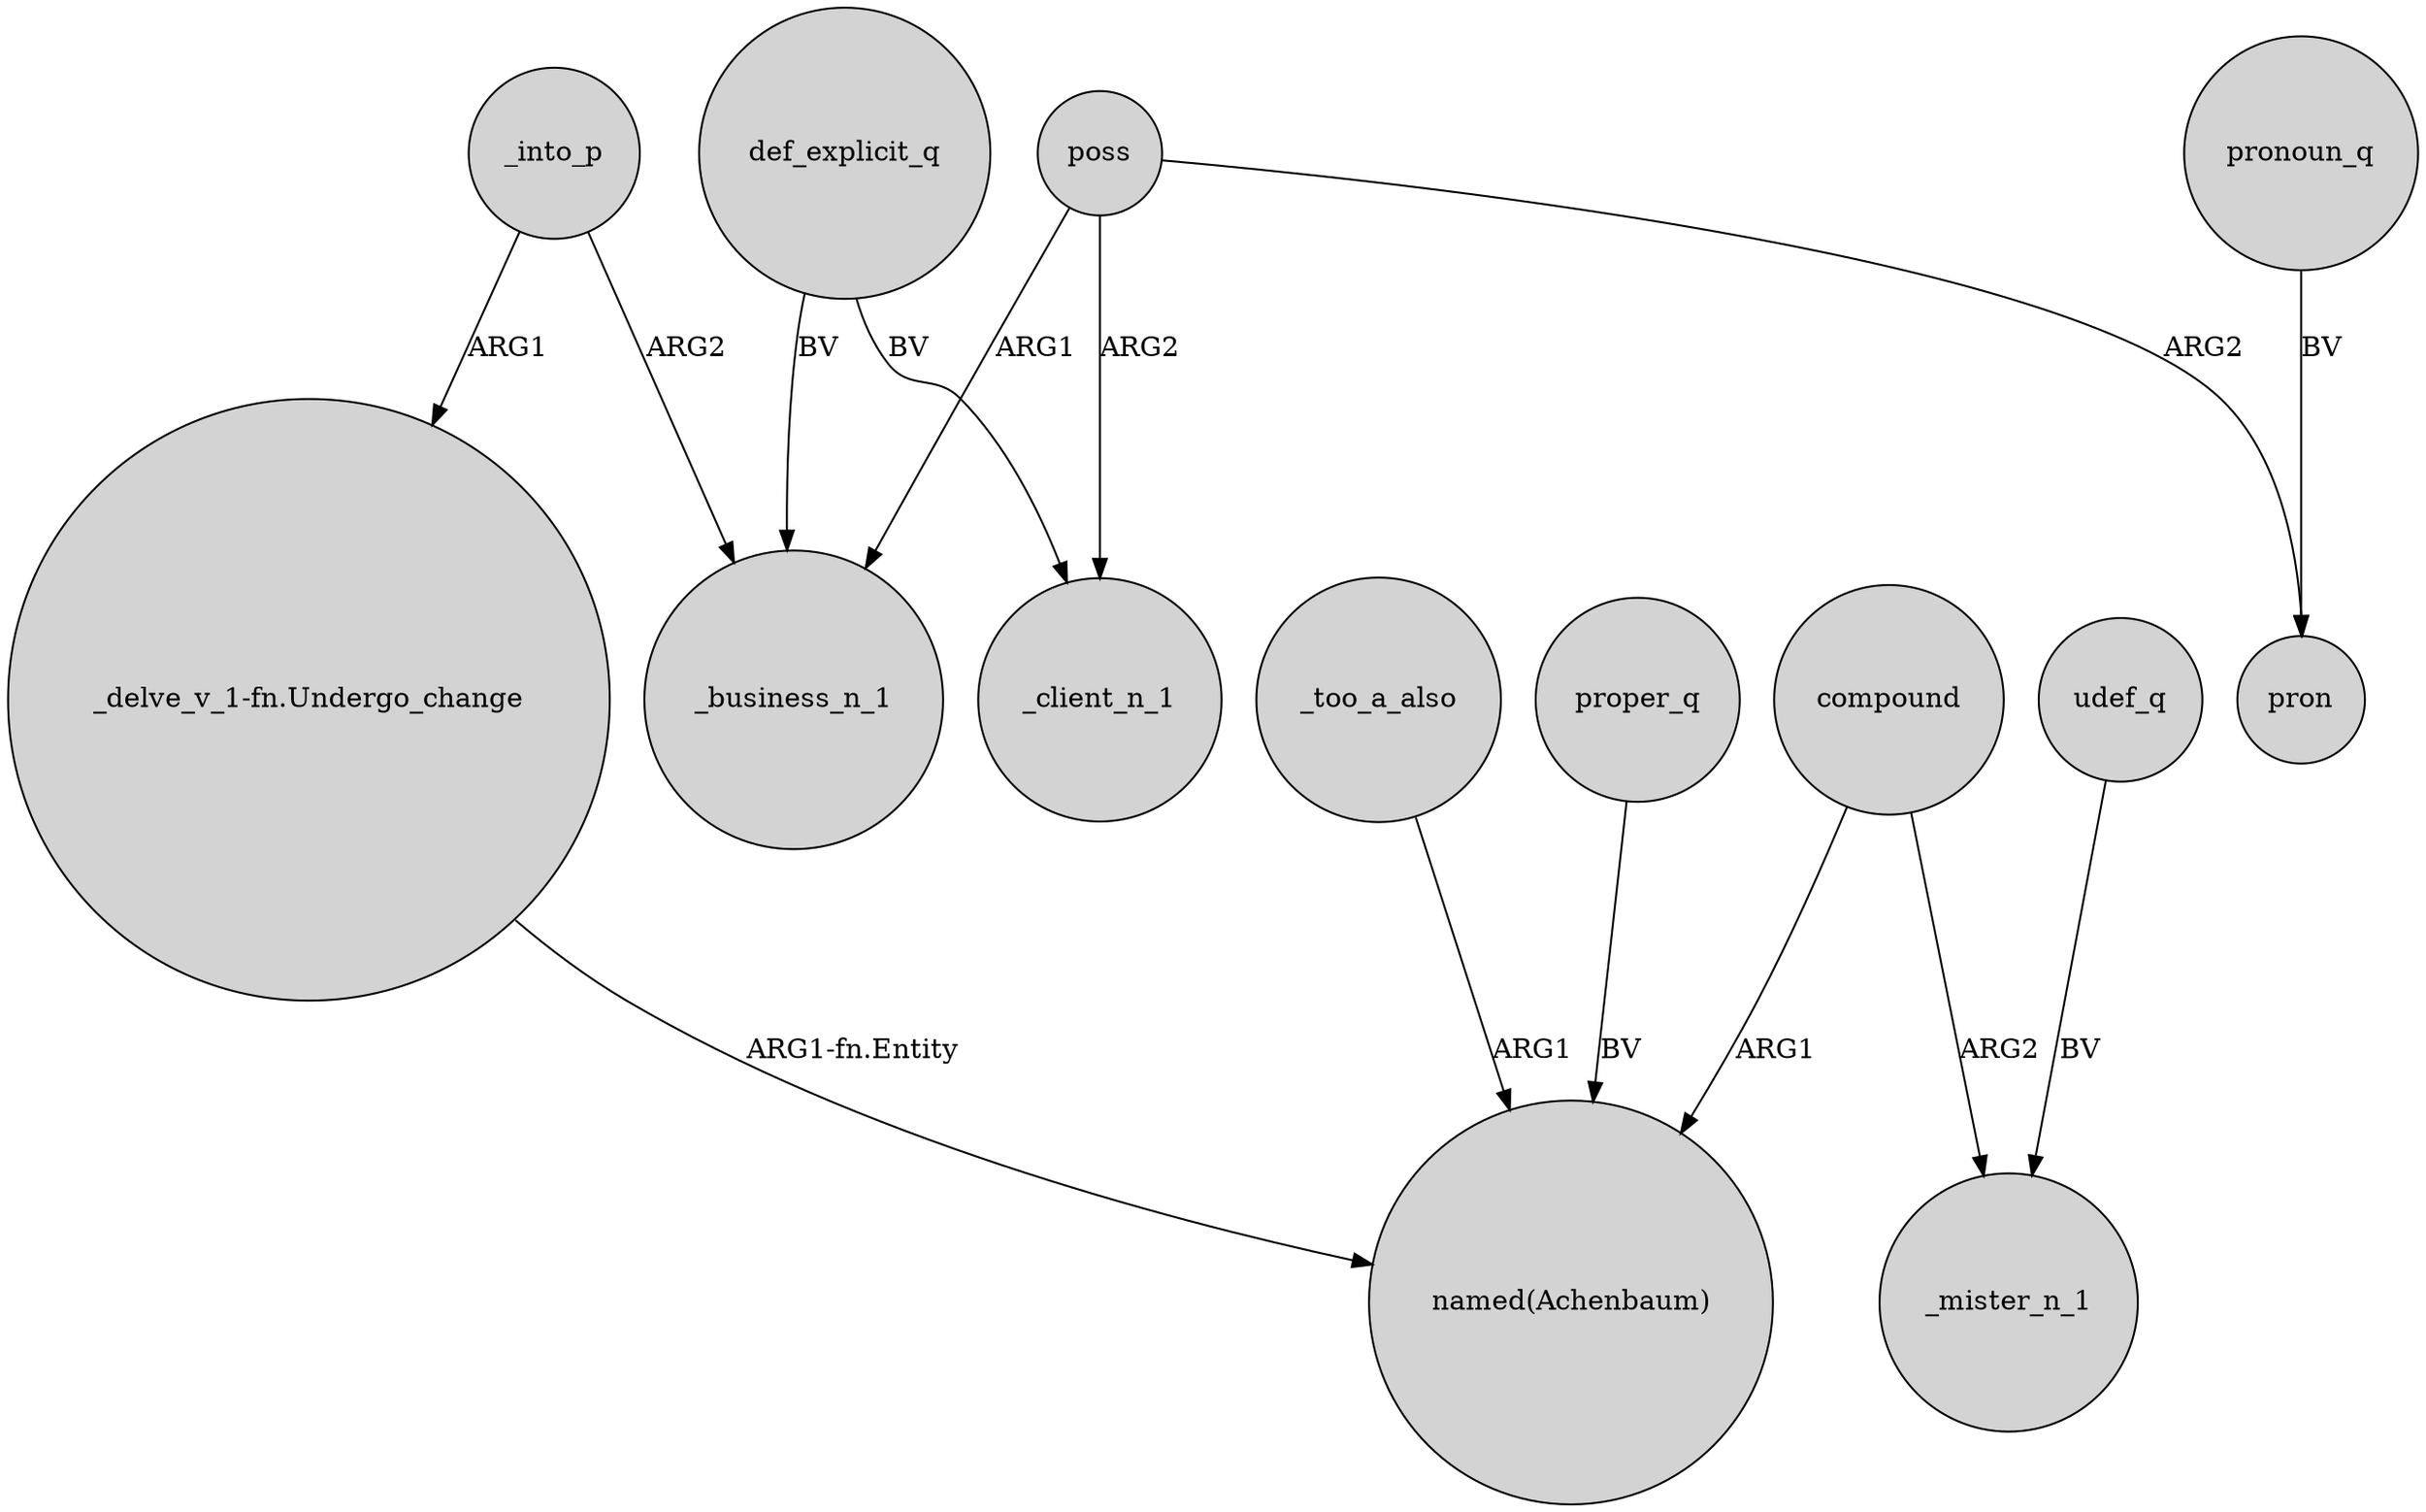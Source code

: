digraph {
	node [shape=circle style=filled]
	def_explicit_q -> _business_n_1 [label=BV]
	_into_p -> _business_n_1 [label=ARG2]
	_too_a_also -> "named(Achenbaum)" [label=ARG1]
	compound -> _mister_n_1 [label=ARG2]
	udef_q -> _mister_n_1 [label=BV]
	poss -> _business_n_1 [label=ARG1]
	_into_p -> "_delve_v_1-fn.Undergo_change" [label=ARG1]
	proper_q -> "named(Achenbaum)" [label=BV]
	compound -> "named(Achenbaum)" [label=ARG1]
	def_explicit_q -> _client_n_1 [label=BV]
	pronoun_q -> pron [label=BV]
	poss -> _client_n_1 [label=ARG2]
	poss -> pron [label=ARG2]
	"_delve_v_1-fn.Undergo_change" -> "named(Achenbaum)" [label="ARG1-fn.Entity"]
}
